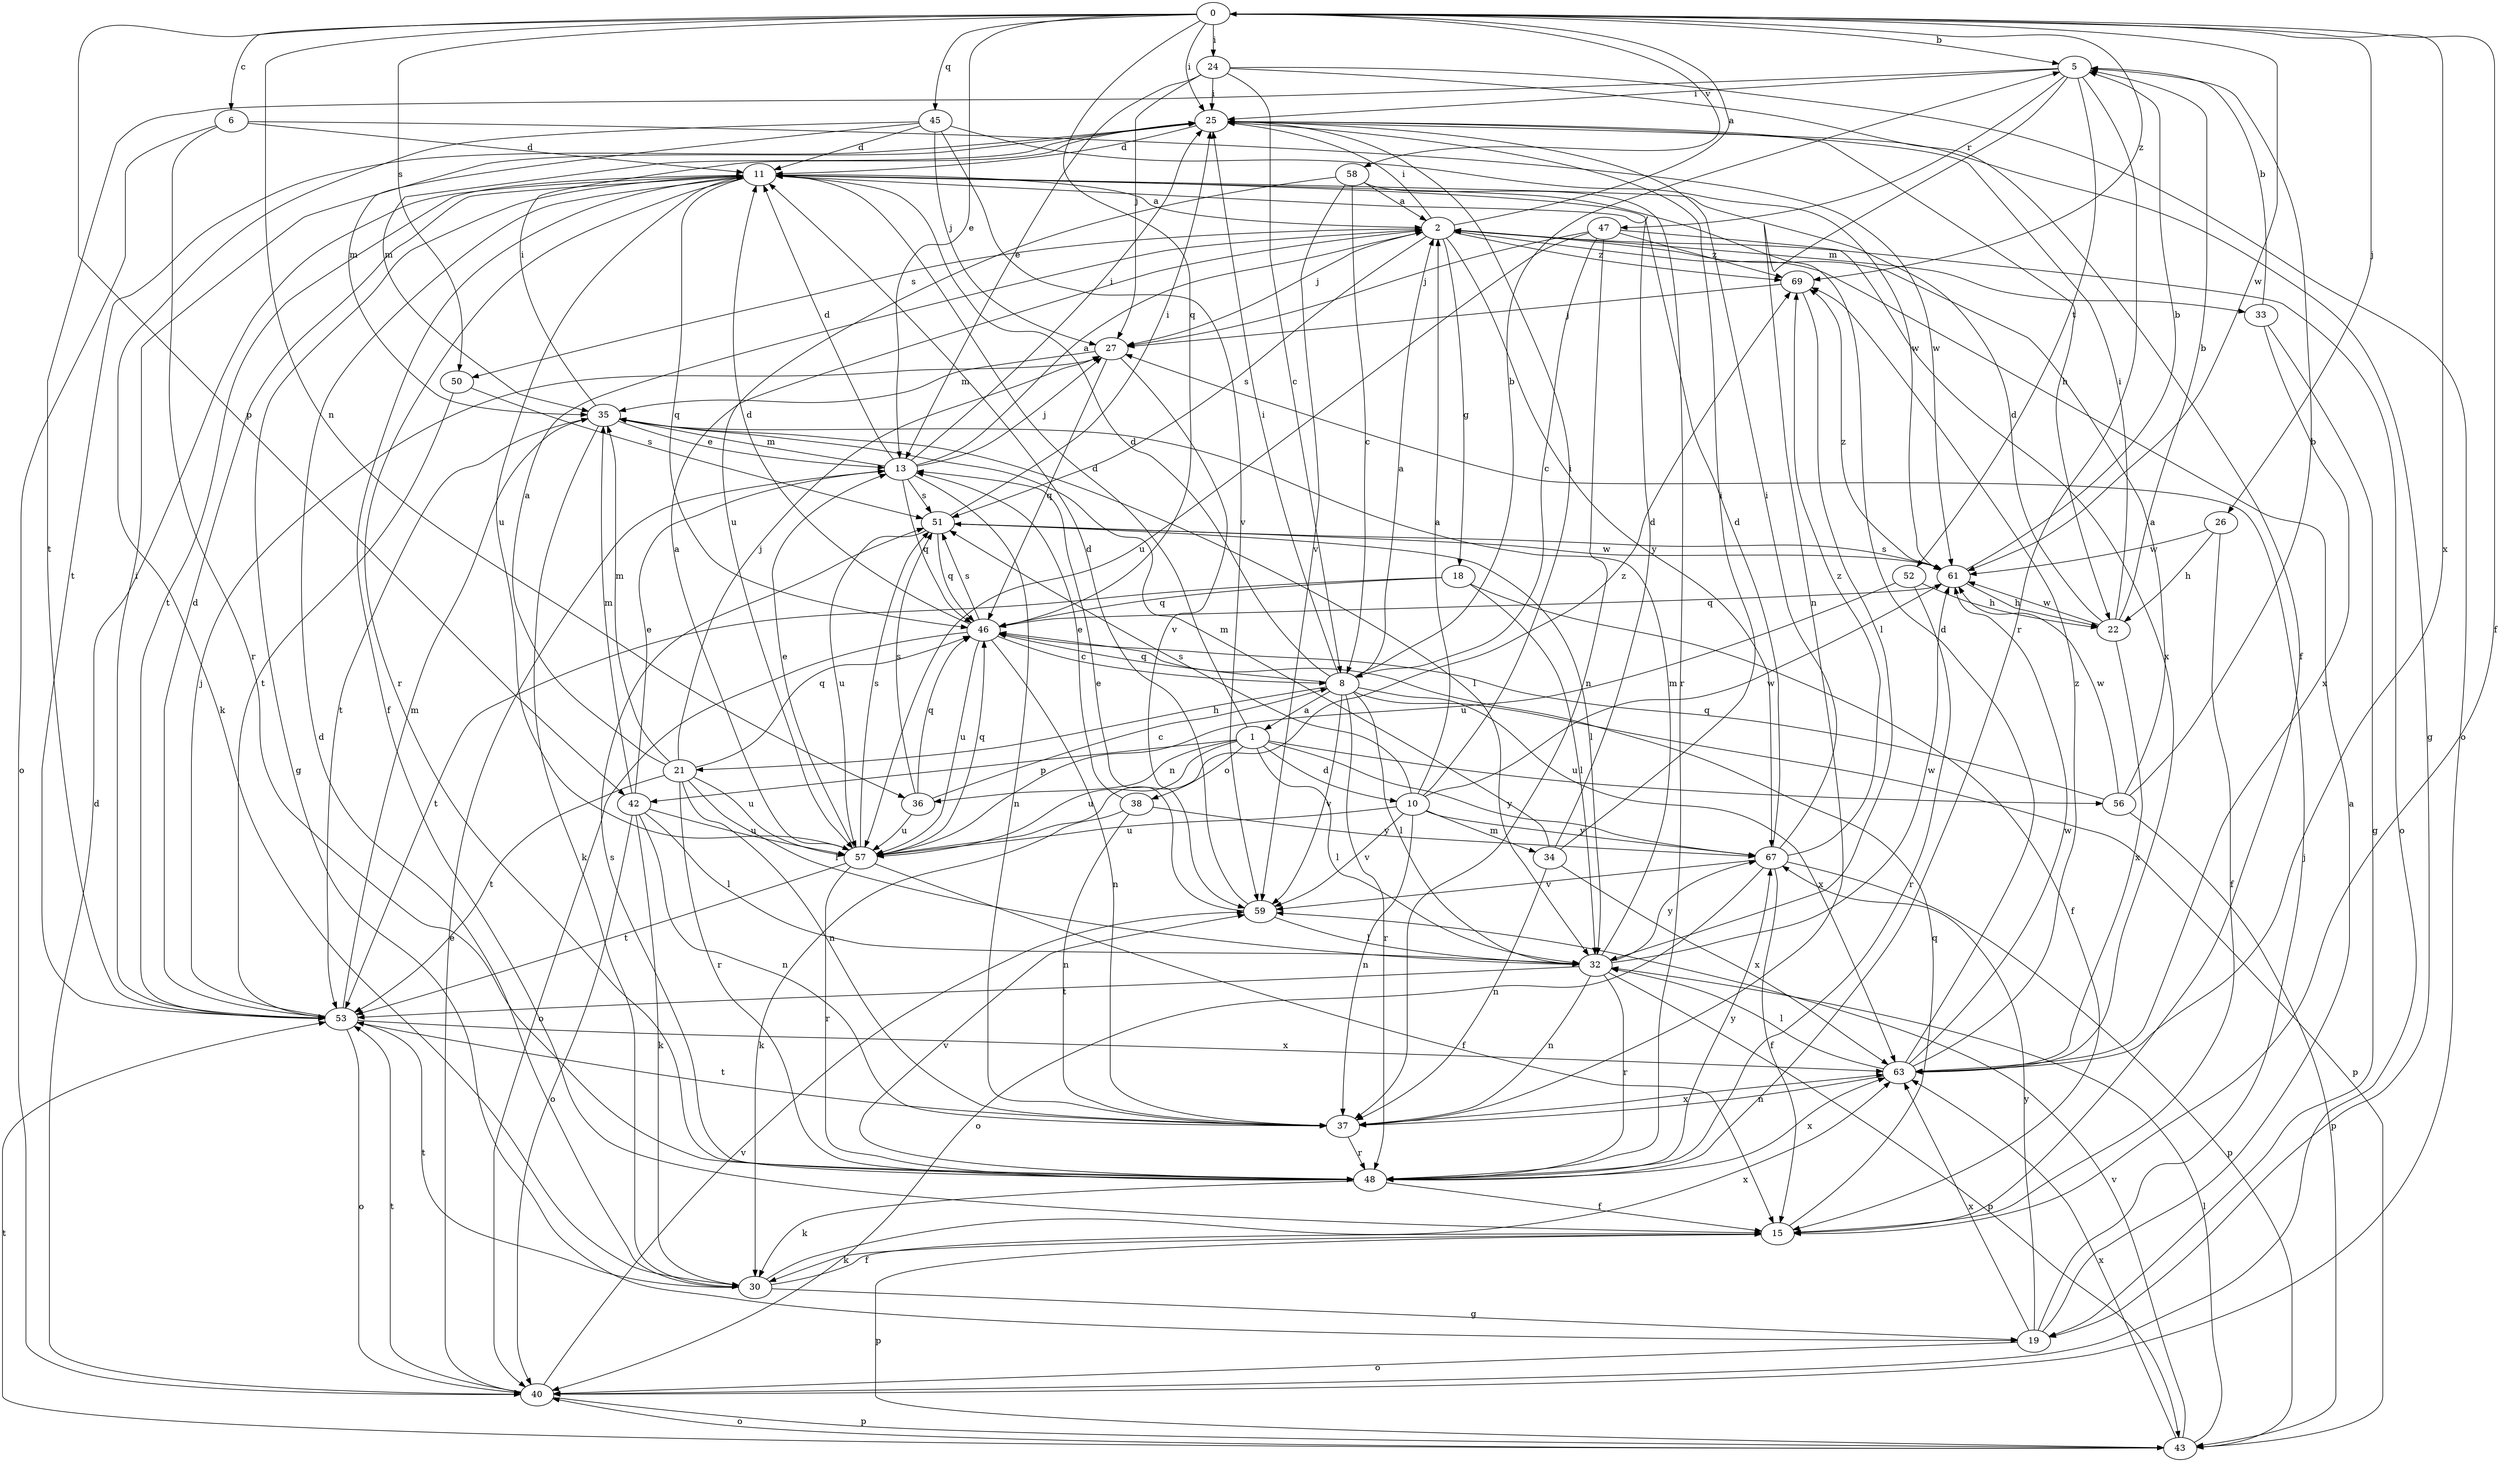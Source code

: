 strict digraph  {
0;
1;
2;
5;
6;
8;
10;
11;
13;
15;
18;
19;
21;
22;
24;
25;
26;
27;
30;
32;
33;
34;
35;
36;
37;
38;
40;
42;
43;
45;
46;
47;
48;
50;
51;
52;
53;
56;
57;
58;
59;
61;
63;
67;
69;
0 -> 5  [label=b];
0 -> 6  [label=c];
0 -> 13  [label=e];
0 -> 15  [label=f];
0 -> 24  [label=i];
0 -> 25  [label=i];
0 -> 26  [label=j];
0 -> 36  [label=n];
0 -> 42  [label=p];
0 -> 45  [label=q];
0 -> 46  [label=q];
0 -> 50  [label=s];
0 -> 58  [label=v];
0 -> 61  [label=w];
0 -> 63  [label=x];
0 -> 69  [label=z];
1 -> 10  [label=d];
1 -> 11  [label=d];
1 -> 32  [label=l];
1 -> 36  [label=n];
1 -> 38  [label=o];
1 -> 42  [label=p];
1 -> 56  [label=u];
1 -> 57  [label=u];
1 -> 67  [label=y];
2 -> 0  [label=a];
2 -> 18  [label=g];
2 -> 25  [label=i];
2 -> 27  [label=j];
2 -> 33  [label=m];
2 -> 40  [label=o];
2 -> 50  [label=s];
2 -> 51  [label=s];
2 -> 67  [label=y];
2 -> 69  [label=z];
5 -> 25  [label=i];
5 -> 37  [label=n];
5 -> 47  [label=r];
5 -> 48  [label=r];
5 -> 52  [label=t];
5 -> 53  [label=t];
6 -> 11  [label=d];
6 -> 40  [label=o];
6 -> 48  [label=r];
6 -> 61  [label=w];
8 -> 1  [label=a];
8 -> 2  [label=a];
8 -> 5  [label=b];
8 -> 11  [label=d];
8 -> 21  [label=h];
8 -> 25  [label=i];
8 -> 32  [label=l];
8 -> 43  [label=p];
8 -> 46  [label=q];
8 -> 48  [label=r];
8 -> 59  [label=v];
8 -> 63  [label=x];
10 -> 2  [label=a];
10 -> 25  [label=i];
10 -> 34  [label=m];
10 -> 37  [label=n];
10 -> 51  [label=s];
10 -> 57  [label=u];
10 -> 59  [label=v];
10 -> 61  [label=w];
10 -> 67  [label=y];
11 -> 2  [label=a];
11 -> 15  [label=f];
11 -> 19  [label=g];
11 -> 46  [label=q];
11 -> 48  [label=r];
11 -> 53  [label=t];
11 -> 57  [label=u];
13 -> 2  [label=a];
13 -> 11  [label=d];
13 -> 25  [label=i];
13 -> 27  [label=j];
13 -> 35  [label=m];
13 -> 37  [label=n];
13 -> 46  [label=q];
13 -> 51  [label=s];
15 -> 30  [label=k];
15 -> 43  [label=p];
15 -> 46  [label=q];
18 -> 15  [label=f];
18 -> 32  [label=l];
18 -> 46  [label=q];
18 -> 53  [label=t];
19 -> 2  [label=a];
19 -> 27  [label=j];
19 -> 40  [label=o];
19 -> 63  [label=x];
19 -> 67  [label=y];
21 -> 2  [label=a];
21 -> 27  [label=j];
21 -> 32  [label=l];
21 -> 35  [label=m];
21 -> 37  [label=n];
21 -> 46  [label=q];
21 -> 48  [label=r];
21 -> 53  [label=t];
21 -> 57  [label=u];
22 -> 5  [label=b];
22 -> 11  [label=d];
22 -> 25  [label=i];
22 -> 61  [label=w];
22 -> 63  [label=x];
24 -> 8  [label=c];
24 -> 13  [label=e];
24 -> 15  [label=f];
24 -> 25  [label=i];
24 -> 27  [label=j];
24 -> 40  [label=o];
25 -> 11  [label=d];
25 -> 19  [label=g];
25 -> 22  [label=h];
25 -> 35  [label=m];
25 -> 53  [label=t];
26 -> 15  [label=f];
26 -> 22  [label=h];
26 -> 61  [label=w];
27 -> 35  [label=m];
27 -> 46  [label=q];
27 -> 59  [label=v];
30 -> 11  [label=d];
30 -> 15  [label=f];
30 -> 19  [label=g];
30 -> 53  [label=t];
30 -> 63  [label=x];
32 -> 35  [label=m];
32 -> 37  [label=n];
32 -> 43  [label=p];
32 -> 48  [label=r];
32 -> 53  [label=t];
32 -> 61  [label=w];
32 -> 67  [label=y];
33 -> 5  [label=b];
33 -> 19  [label=g];
33 -> 63  [label=x];
34 -> 11  [label=d];
34 -> 25  [label=i];
34 -> 35  [label=m];
34 -> 37  [label=n];
34 -> 63  [label=x];
35 -> 13  [label=e];
35 -> 25  [label=i];
35 -> 30  [label=k];
35 -> 32  [label=l];
35 -> 53  [label=t];
36 -> 8  [label=c];
36 -> 46  [label=q];
36 -> 51  [label=s];
36 -> 57  [label=u];
37 -> 48  [label=r];
37 -> 53  [label=t];
37 -> 63  [label=x];
38 -> 13  [label=e];
38 -> 30  [label=k];
38 -> 37  [label=n];
38 -> 67  [label=y];
40 -> 11  [label=d];
40 -> 13  [label=e];
40 -> 43  [label=p];
40 -> 53  [label=t];
40 -> 59  [label=v];
42 -> 13  [label=e];
42 -> 30  [label=k];
42 -> 32  [label=l];
42 -> 35  [label=m];
42 -> 37  [label=n];
42 -> 40  [label=o];
42 -> 57  [label=u];
43 -> 32  [label=l];
43 -> 40  [label=o];
43 -> 53  [label=t];
43 -> 59  [label=v];
43 -> 63  [label=x];
45 -> 11  [label=d];
45 -> 27  [label=j];
45 -> 30  [label=k];
45 -> 35  [label=m];
45 -> 59  [label=v];
45 -> 61  [label=w];
46 -> 8  [label=c];
46 -> 11  [label=d];
46 -> 37  [label=n];
46 -> 40  [label=o];
46 -> 51  [label=s];
46 -> 57  [label=u];
47 -> 8  [label=c];
47 -> 27  [label=j];
47 -> 37  [label=n];
47 -> 57  [label=u];
47 -> 63  [label=x];
47 -> 69  [label=z];
48 -> 15  [label=f];
48 -> 30  [label=k];
48 -> 51  [label=s];
48 -> 59  [label=v];
48 -> 63  [label=x];
48 -> 67  [label=y];
50 -> 51  [label=s];
50 -> 53  [label=t];
51 -> 25  [label=i];
51 -> 32  [label=l];
51 -> 46  [label=q];
51 -> 57  [label=u];
51 -> 61  [label=w];
52 -> 22  [label=h];
52 -> 48  [label=r];
52 -> 57  [label=u];
53 -> 11  [label=d];
53 -> 25  [label=i];
53 -> 27  [label=j];
53 -> 35  [label=m];
53 -> 40  [label=o];
53 -> 63  [label=x];
56 -> 2  [label=a];
56 -> 5  [label=b];
56 -> 43  [label=p];
56 -> 46  [label=q];
56 -> 61  [label=w];
57 -> 2  [label=a];
57 -> 13  [label=e];
57 -> 15  [label=f];
57 -> 46  [label=q];
57 -> 48  [label=r];
57 -> 51  [label=s];
57 -> 53  [label=t];
57 -> 69  [label=z];
58 -> 2  [label=a];
58 -> 8  [label=c];
58 -> 48  [label=r];
58 -> 57  [label=u];
58 -> 59  [label=v];
59 -> 11  [label=d];
59 -> 13  [label=e];
59 -> 32  [label=l];
61 -> 5  [label=b];
61 -> 22  [label=h];
61 -> 46  [label=q];
61 -> 51  [label=s];
61 -> 69  [label=z];
63 -> 11  [label=d];
63 -> 32  [label=l];
63 -> 37  [label=n];
63 -> 61  [label=w];
63 -> 69  [label=z];
67 -> 11  [label=d];
67 -> 15  [label=f];
67 -> 25  [label=i];
67 -> 40  [label=o];
67 -> 43  [label=p];
67 -> 59  [label=v];
67 -> 69  [label=z];
69 -> 27  [label=j];
69 -> 32  [label=l];
}
